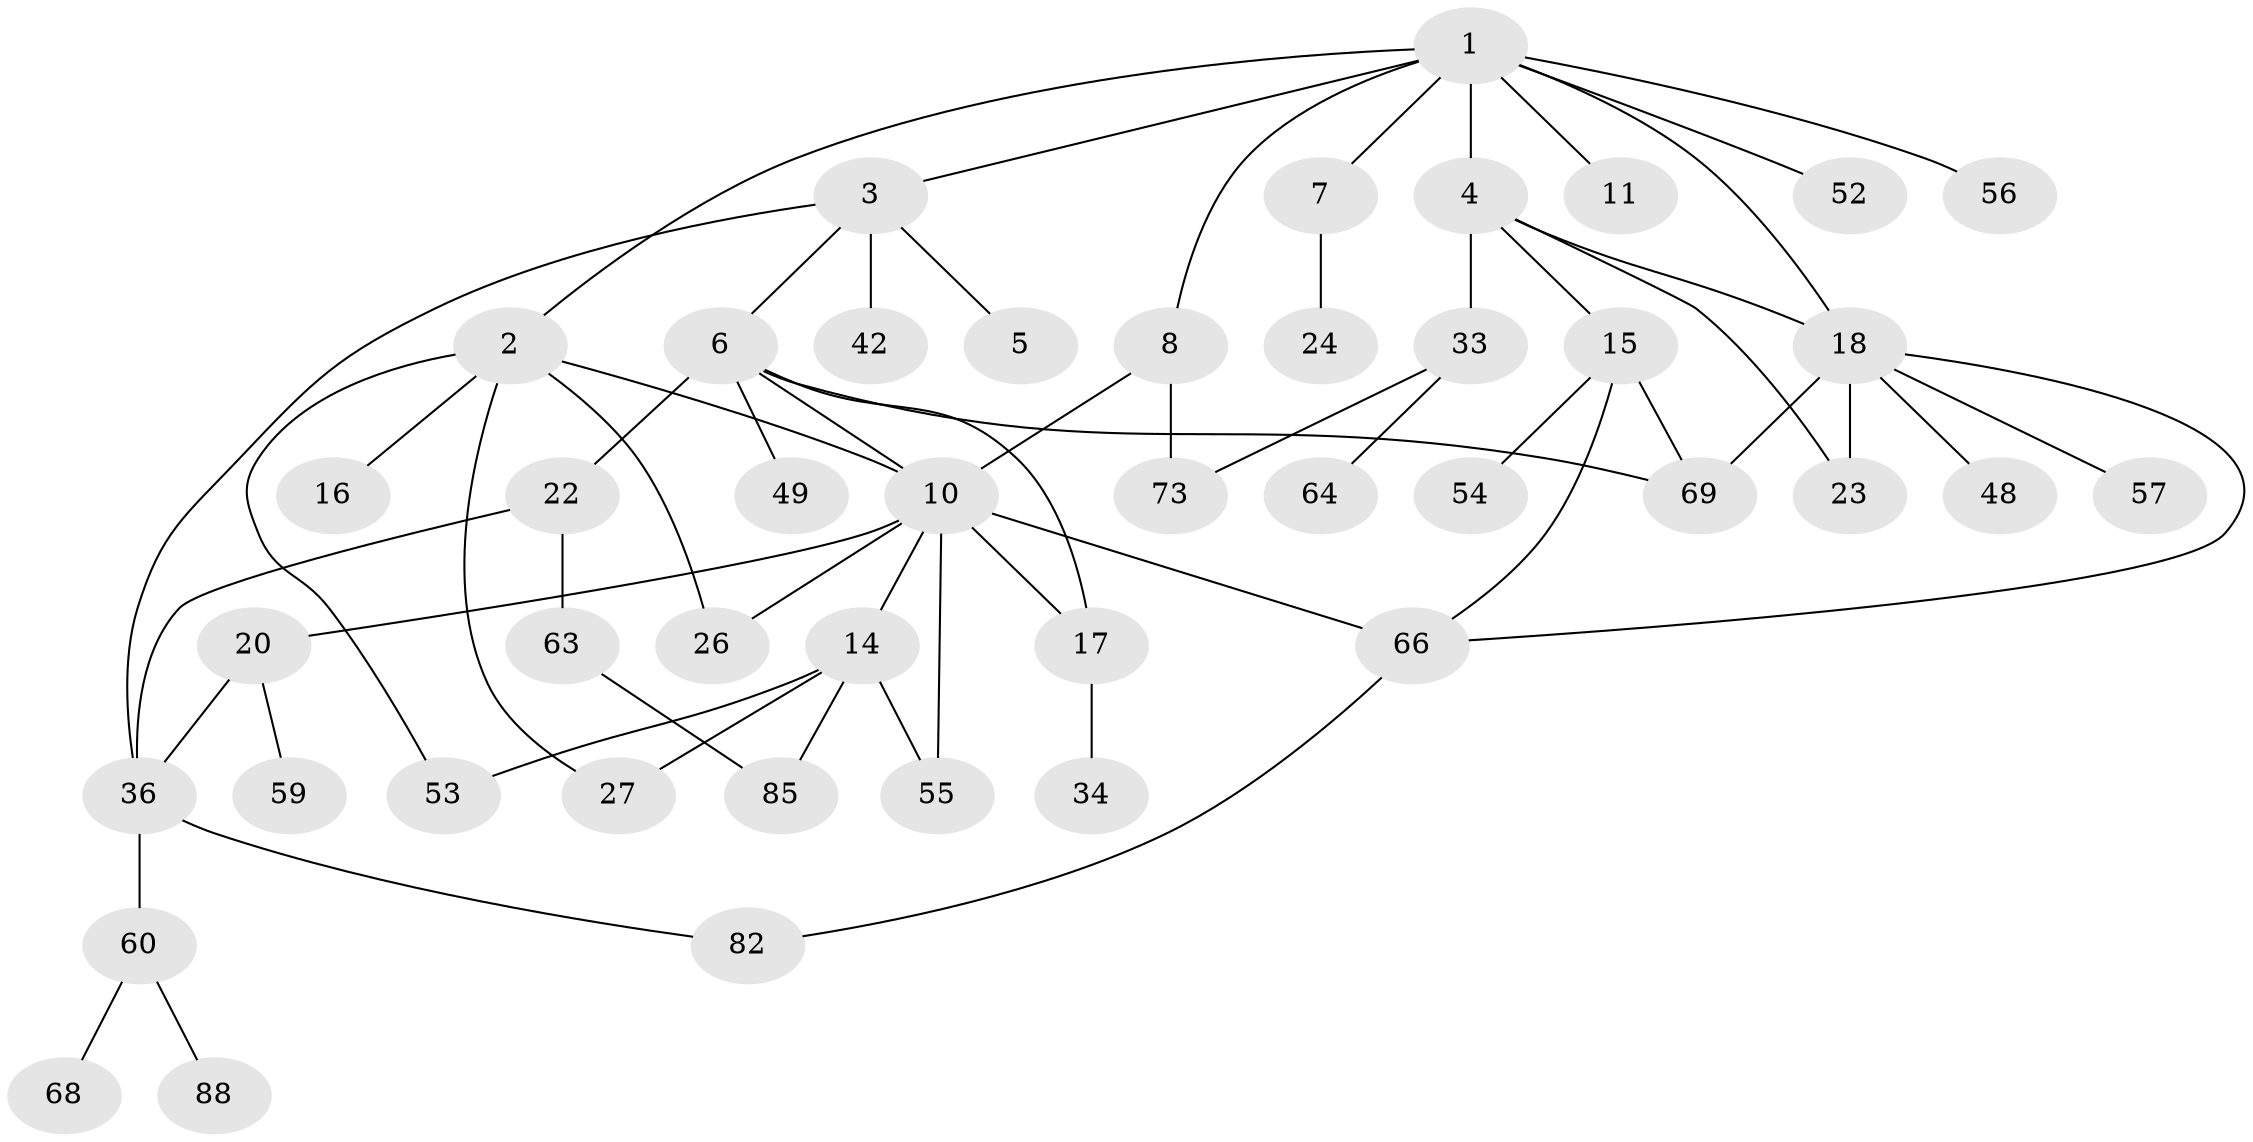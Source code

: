 // original degree distribution, {9: 0.011235955056179775, 6: 0.033707865168539325, 5: 0.0449438202247191, 4: 0.0898876404494382, 3: 0.2247191011235955, 1: 0.30337078651685395, 2: 0.29213483146067415}
// Generated by graph-tools (version 1.1) at 2025/13/03/09/25 04:13:30]
// undirected, 44 vertices, 61 edges
graph export_dot {
graph [start="1"]
  node [color=gray90,style=filled];
  1;
  2;
  3 [super="+25"];
  4;
  5 [super="+9+39+50"];
  6 [super="+58+21"];
  7 [super="+61"];
  8 [super="+29"];
  10 [super="+28+12"];
  11 [super="+45"];
  14 [super="+19+51+65"];
  15;
  16 [super="+67+43"];
  17;
  18 [super="+81+37"];
  20 [super="+47"];
  22 [super="+32"];
  23 [super="+31"];
  24 [super="+38"];
  26 [super="+30"];
  27;
  33 [super="+40"];
  34;
  36 [super="+44+41"];
  42;
  48;
  49;
  52;
  53 [super="+70"];
  54;
  55 [super="+89"];
  56;
  57;
  59;
  60;
  63;
  64;
  66 [super="+76"];
  68;
  69 [super="+80"];
  73;
  82 [super="+84"];
  85 [super="+86"];
  88;
  1 -- 2;
  1 -- 3;
  1 -- 4;
  1 -- 7;
  1 -- 8;
  1 -- 11;
  1 -- 52;
  1 -- 56;
  1 -- 18;
  2 -- 10;
  2 -- 16;
  2 -- 26;
  2 -- 27;
  2 -- 53;
  3 -- 5 [weight=2];
  3 -- 6 [weight=2];
  3 -- 42;
  3 -- 36;
  4 -- 15;
  4 -- 18;
  4 -- 23;
  4 -- 33;
  6 -- 49;
  6 -- 69;
  6 -- 17;
  6 -- 22;
  6 -- 10;
  7 -- 24;
  8 -- 73;
  8 -- 10;
  10 -- 55;
  10 -- 66;
  10 -- 14;
  10 -- 17;
  10 -- 20;
  10 -- 26;
  14 -- 53;
  14 -- 27;
  14 -- 85;
  14 -- 55;
  15 -- 54;
  15 -- 66;
  15 -- 69;
  17 -- 34;
  18 -- 48;
  18 -- 69;
  18 -- 57;
  18 -- 23;
  18 -- 66;
  20 -- 59;
  20 -- 36;
  22 -- 63;
  22 -- 36;
  33 -- 64;
  33 -- 73;
  36 -- 82;
  36 -- 60;
  60 -- 68;
  60 -- 88;
  63 -- 85;
  66 -- 82;
}
